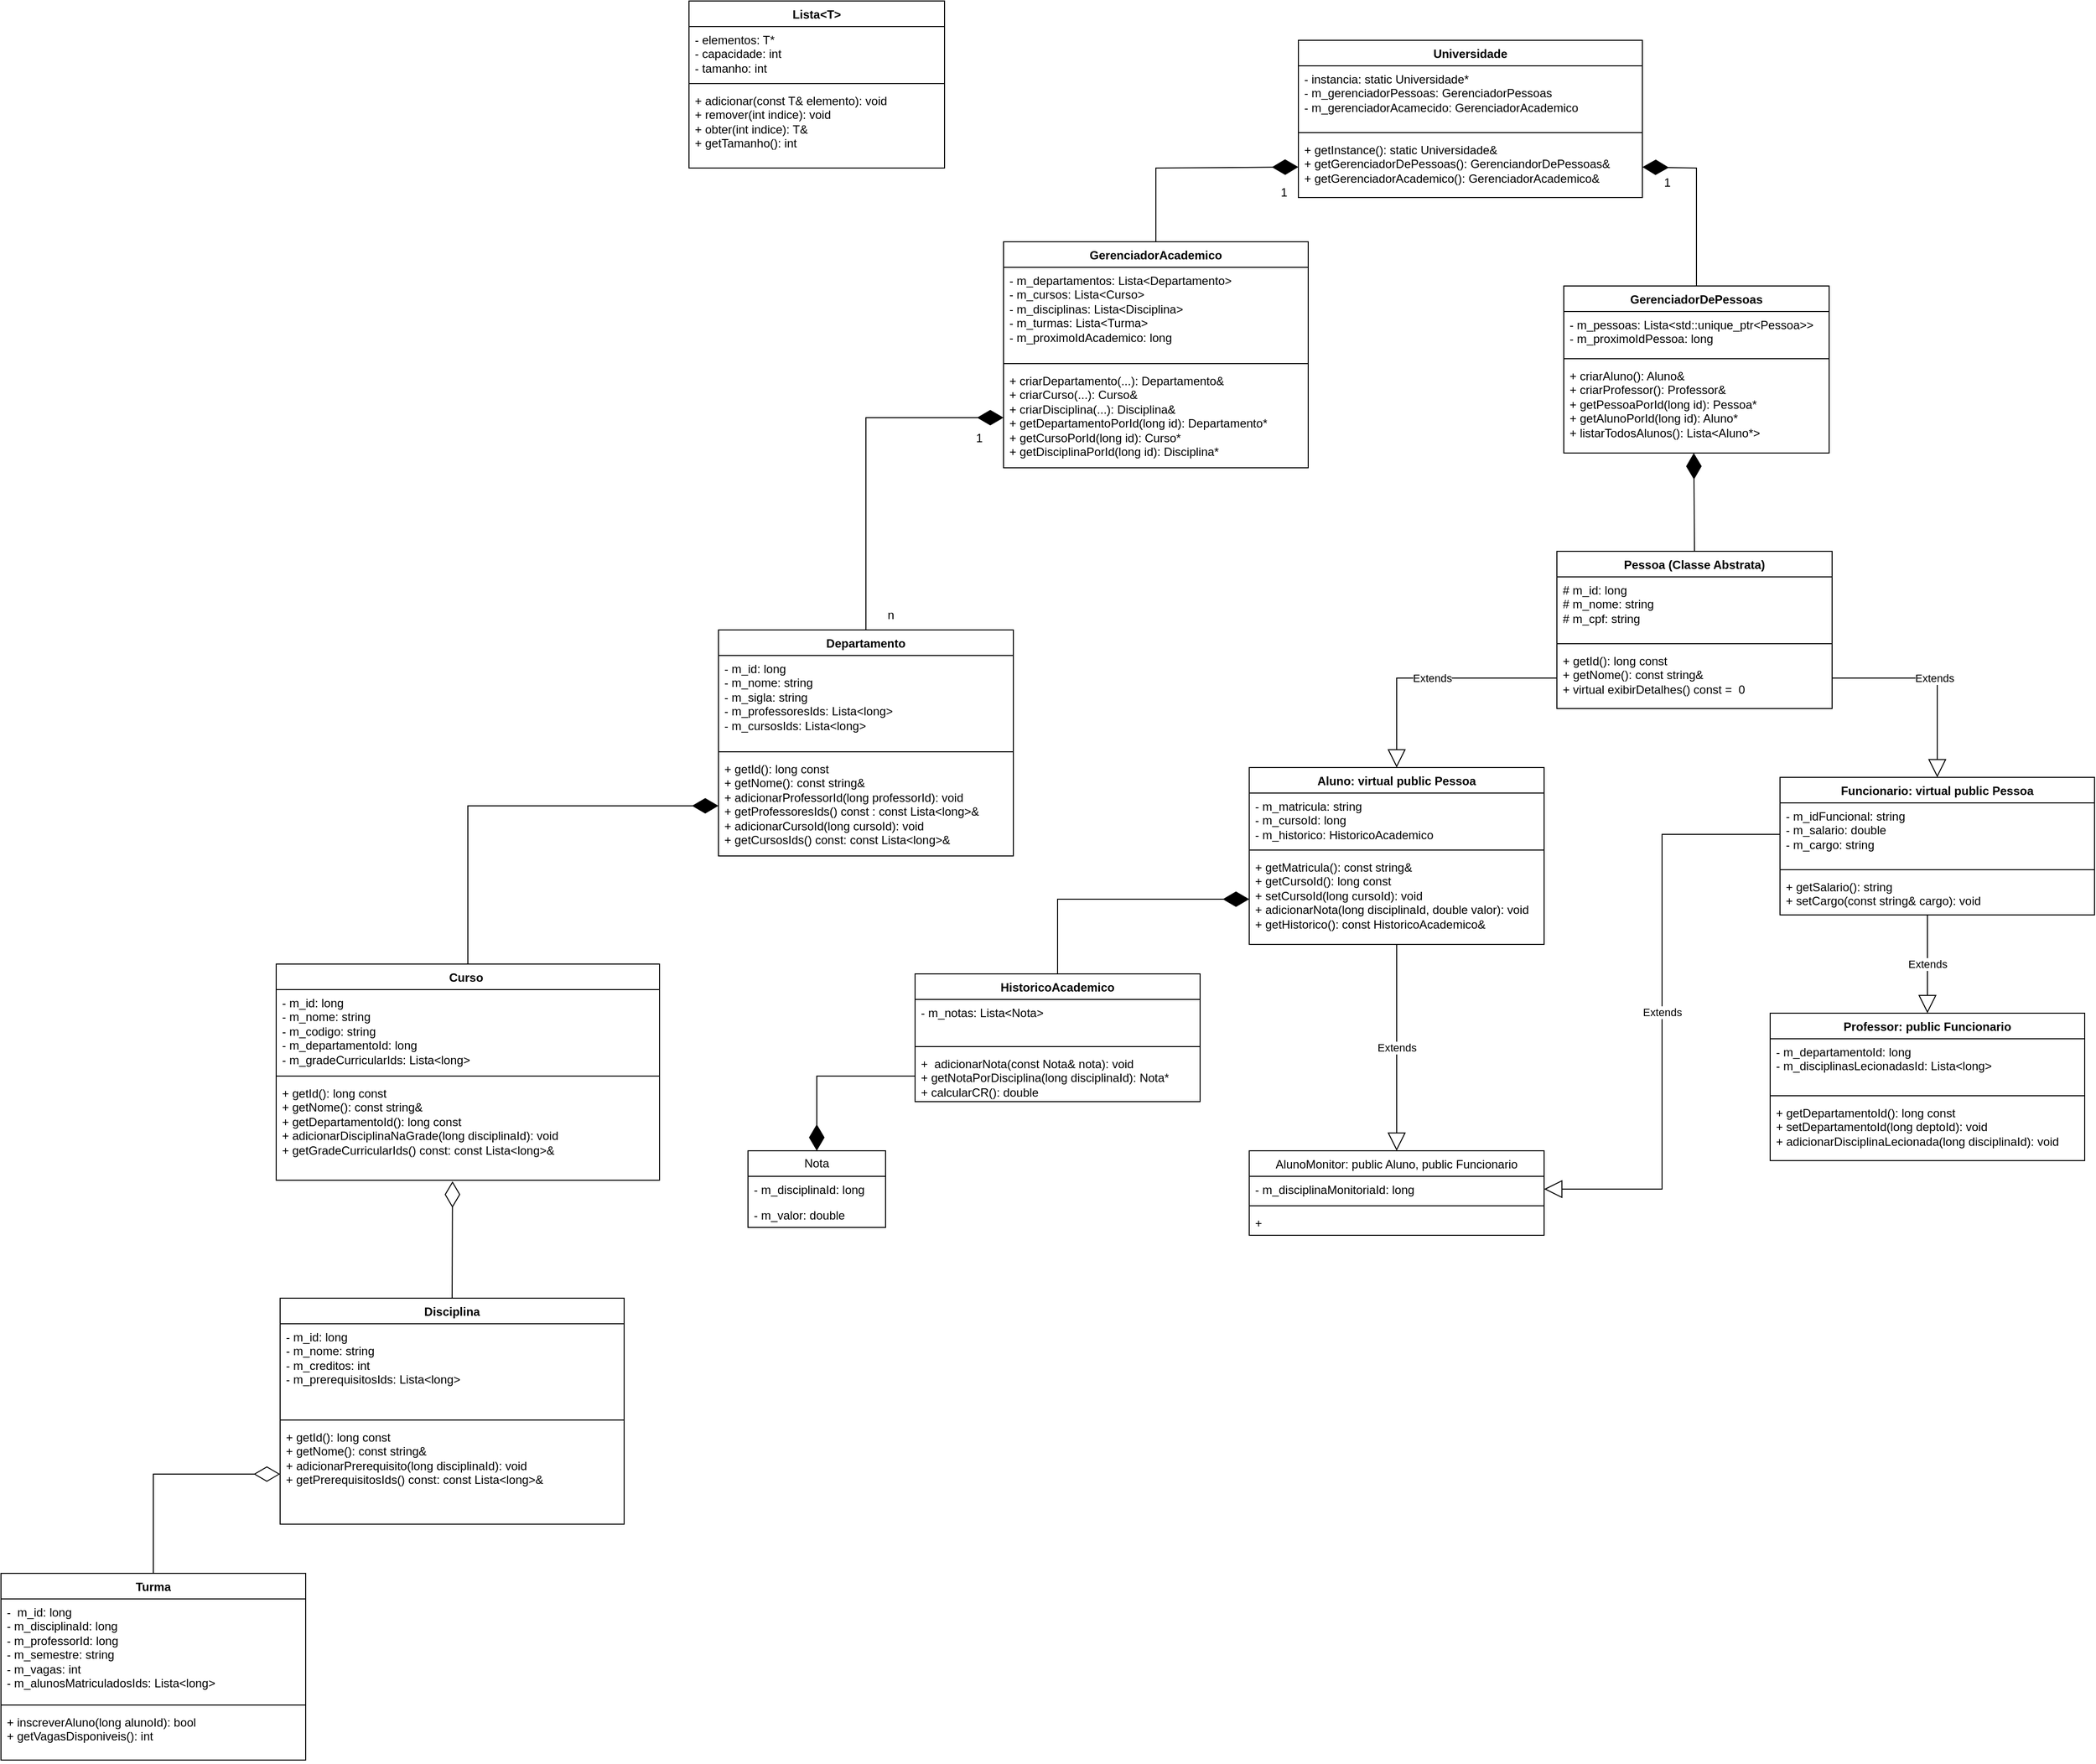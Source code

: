 <mxfile version="26.1.1">
  <diagram id="C5RBs43oDa-KdzZeNtuy" name="Page-1">
    <mxGraphModel dx="2419" dy="463" grid="1" gridSize="10" guides="1" tooltips="1" connect="1" arrows="1" fold="1" page="1" pageScale="1" pageWidth="827" pageHeight="1169" math="0" shadow="0">
      <root>
        <mxCell id="WIyWlLk6GJQsqaUBKTNV-0" />
        <mxCell id="WIyWlLk6GJQsqaUBKTNV-1" parent="WIyWlLk6GJQsqaUBKTNV-0" />
        <mxCell id="3RTm3WkitcO1QFS_mcWZ-4" value="Universidade" style="swimlane;fontStyle=1;align=center;verticalAlign=top;childLayout=stackLayout;horizontal=1;startSize=26;horizontalStack=0;resizeParent=1;resizeParentMax=0;resizeLast=0;collapsible=1;marginBottom=0;whiteSpace=wrap;html=1;" parent="WIyWlLk6GJQsqaUBKTNV-1" vertex="1">
          <mxGeometry x="300" y="150" width="350" height="160" as="geometry" />
        </mxCell>
        <mxCell id="3RTm3WkitcO1QFS_mcWZ-5" value="- instancia: static Universidade*&lt;div&gt;- m_gerenciadorPessoas: GerenciadorPessoas&lt;/div&gt;&lt;div&gt;- m_gerenciadorAcamecido: GerenciadorAcademico&lt;/div&gt;" style="text;strokeColor=none;fillColor=none;align=left;verticalAlign=top;spacingLeft=4;spacingRight=4;overflow=hidden;rotatable=0;points=[[0,0.5],[1,0.5]];portConstraint=eastwest;whiteSpace=wrap;html=1;" parent="3RTm3WkitcO1QFS_mcWZ-4" vertex="1">
          <mxGeometry y="26" width="350" height="64" as="geometry" />
        </mxCell>
        <mxCell id="3RTm3WkitcO1QFS_mcWZ-6" value="" style="line;strokeWidth=1;fillColor=none;align=left;verticalAlign=middle;spacingTop=-1;spacingLeft=3;spacingRight=3;rotatable=0;labelPosition=right;points=[];portConstraint=eastwest;strokeColor=inherit;" parent="3RTm3WkitcO1QFS_mcWZ-4" vertex="1">
          <mxGeometry y="90" width="350" height="8" as="geometry" />
        </mxCell>
        <mxCell id="3RTm3WkitcO1QFS_mcWZ-7" value="+ getInstance(): static Universidade&amp;amp;&lt;div&gt;+ getGerenciadorDePessoas(): GerenciandorDePessoas&amp;amp;&lt;/div&gt;&lt;div&gt;+ getGerenciadorAcademico(): GerenciadorAcademico&amp;amp;&lt;/div&gt;" style="text;strokeColor=none;fillColor=none;align=left;verticalAlign=top;spacingLeft=4;spacingRight=4;overflow=hidden;rotatable=0;points=[[0,0.5,0,0,0],[0.04,1,0,0,0],[0.2,1,0,0,0],[0.37,0.95,0,0,0],[0.53,1,0,0,0],[0.62,0.95,0,0,0],[0.82,1,0,0,0],[1,0.5,0,0,0]];portConstraint=eastwest;whiteSpace=wrap;html=1;" parent="3RTm3WkitcO1QFS_mcWZ-4" vertex="1">
          <mxGeometry y="98" width="350" height="62" as="geometry" />
        </mxCell>
        <mxCell id="3RTm3WkitcO1QFS_mcWZ-16" value="GerenciadorDePessoas" style="swimlane;fontStyle=1;align=center;verticalAlign=top;childLayout=stackLayout;horizontal=1;startSize=26;horizontalStack=0;resizeParent=1;resizeParentMax=0;resizeLast=0;collapsible=1;marginBottom=0;whiteSpace=wrap;html=1;" parent="WIyWlLk6GJQsqaUBKTNV-1" vertex="1">
          <mxGeometry x="570" y="400" width="270" height="170" as="geometry" />
        </mxCell>
        <mxCell id="3RTm3WkitcO1QFS_mcWZ-17" value="- m_pessoas: Lista&amp;lt;std::unique_ptr&amp;lt;Pessoa&amp;gt;&amp;gt;&lt;div&gt;- m_proximoIdPessoa: long&lt;/div&gt;" style="text;strokeColor=none;fillColor=none;align=left;verticalAlign=top;spacingLeft=4;spacingRight=4;overflow=hidden;rotatable=0;points=[[0,0.5],[1,0.5]];portConstraint=eastwest;whiteSpace=wrap;html=1;" parent="3RTm3WkitcO1QFS_mcWZ-16" vertex="1">
          <mxGeometry y="26" width="270" height="44" as="geometry" />
        </mxCell>
        <mxCell id="3RTm3WkitcO1QFS_mcWZ-18" value="" style="line;strokeWidth=1;fillColor=none;align=left;verticalAlign=middle;spacingTop=-1;spacingLeft=3;spacingRight=3;rotatable=0;labelPosition=right;points=[];portConstraint=eastwest;strokeColor=inherit;" parent="3RTm3WkitcO1QFS_mcWZ-16" vertex="1">
          <mxGeometry y="70" width="270" height="8" as="geometry" />
        </mxCell>
        <mxCell id="3RTm3WkitcO1QFS_mcWZ-19" value="+ criarAluno(): Aluno&amp;amp;&lt;div&gt;+ criarProfessor(): Professor&amp;amp;&lt;/div&gt;&lt;div&gt;+ getPessoaPorId(long id): Pessoa*&lt;/div&gt;&lt;div&gt;+ getAlunoPorId(long id): Aluno*&lt;/div&gt;&lt;div&gt;+ listarTodosAlunos(): Lista&amp;lt;Aluno*&amp;gt;&lt;/div&gt;" style="text;strokeColor=none;fillColor=none;align=left;verticalAlign=top;spacingLeft=4;spacingRight=4;overflow=hidden;rotatable=0;points=[[0,0.5,0,0,0],[0.49,1,0,0,0],[1,0.5,0,0,0]];portConstraint=eastwest;whiteSpace=wrap;html=1;" parent="3RTm3WkitcO1QFS_mcWZ-16" vertex="1">
          <mxGeometry y="78" width="270" height="92" as="geometry" />
        </mxCell>
        <mxCell id="3RTm3WkitcO1QFS_mcWZ-21" value="GerenciadorAcademico" style="swimlane;fontStyle=1;align=center;verticalAlign=top;childLayout=stackLayout;horizontal=1;startSize=26;horizontalStack=0;resizeParent=1;resizeParentMax=0;resizeLast=0;collapsible=1;marginBottom=0;whiteSpace=wrap;html=1;" parent="WIyWlLk6GJQsqaUBKTNV-1" vertex="1">
          <mxGeometry y="355" width="310" height="230" as="geometry" />
        </mxCell>
        <mxCell id="3RTm3WkitcO1QFS_mcWZ-22" value="- m_departamentos: Lista&amp;lt;Departamento&amp;gt;&lt;div&gt;- m_cursos: Lista&amp;lt;Curso&amp;gt;&lt;/div&gt;&lt;div&gt;- m_disciplinas: Lista&amp;lt;Disciplina&amp;gt;&lt;/div&gt;&lt;div&gt;- m_turmas: Lista&amp;lt;Turma&amp;gt;&lt;/div&gt;&lt;div&gt;- m_proximoIdAcademico: long&lt;/div&gt;" style="text;strokeColor=none;fillColor=none;align=left;verticalAlign=top;spacingLeft=4;spacingRight=4;overflow=hidden;rotatable=0;points=[[0,0.5],[1,0.5]];portConstraint=eastwest;whiteSpace=wrap;html=1;" parent="3RTm3WkitcO1QFS_mcWZ-21" vertex="1">
          <mxGeometry y="26" width="310" height="94" as="geometry" />
        </mxCell>
        <mxCell id="3RTm3WkitcO1QFS_mcWZ-23" value="" style="line;strokeWidth=1;fillColor=none;align=left;verticalAlign=middle;spacingTop=-1;spacingLeft=3;spacingRight=3;rotatable=0;labelPosition=right;points=[];portConstraint=eastwest;strokeColor=inherit;" parent="3RTm3WkitcO1QFS_mcWZ-21" vertex="1">
          <mxGeometry y="120" width="310" height="8" as="geometry" />
        </mxCell>
        <mxCell id="3RTm3WkitcO1QFS_mcWZ-24" value="+ criarDepartamento(...): Departamento&amp;amp;&lt;div&gt;+ criarCurso(...): Curso&amp;amp;&lt;/div&gt;&lt;div&gt;+ criarDisciplina(...): Disciplina&amp;amp;&lt;/div&gt;&lt;div&gt;+ getDepartamentoPorId(long id): Departamento*&lt;/div&gt;&lt;div&gt;+ getCursoPorId(long id): Curso*&lt;/div&gt;&lt;div&gt;+ getDisciplinaPorId(long id): Disciplina*&lt;/div&gt;" style="text;strokeColor=none;fillColor=none;align=left;verticalAlign=top;spacingLeft=4;spacingRight=4;overflow=hidden;rotatable=0;points=[[0,0.5],[1,0.5]];portConstraint=eastwest;whiteSpace=wrap;html=1;" parent="3RTm3WkitcO1QFS_mcWZ-21" vertex="1">
          <mxGeometry y="128" width="310" height="102" as="geometry" />
        </mxCell>
        <mxCell id="3RTm3WkitcO1QFS_mcWZ-28" value="Pessoa (Classe Abstrata)" style="swimlane;fontStyle=1;align=center;verticalAlign=top;childLayout=stackLayout;horizontal=1;startSize=26;horizontalStack=0;resizeParent=1;resizeParentMax=0;resizeLast=0;collapsible=1;marginBottom=0;whiteSpace=wrap;html=1;" parent="WIyWlLk6GJQsqaUBKTNV-1" vertex="1">
          <mxGeometry x="563" y="670" width="280" height="160" as="geometry" />
        </mxCell>
        <mxCell id="3RTm3WkitcO1QFS_mcWZ-29" value="# m_id: long&lt;div&gt;# m_nome: string&lt;/div&gt;&lt;div&gt;# m_cpf: string&lt;/div&gt;" style="text;strokeColor=none;fillColor=none;align=left;verticalAlign=top;spacingLeft=4;spacingRight=4;overflow=hidden;rotatable=0;points=[[0,0.5],[1,0.5]];portConstraint=eastwest;whiteSpace=wrap;html=1;" parent="3RTm3WkitcO1QFS_mcWZ-28" vertex="1">
          <mxGeometry y="26" width="280" height="64" as="geometry" />
        </mxCell>
        <mxCell id="3RTm3WkitcO1QFS_mcWZ-30" value="" style="line;strokeWidth=1;fillColor=none;align=left;verticalAlign=middle;spacingTop=-1;spacingLeft=3;spacingRight=3;rotatable=0;labelPosition=right;points=[];portConstraint=eastwest;strokeColor=inherit;" parent="3RTm3WkitcO1QFS_mcWZ-28" vertex="1">
          <mxGeometry y="90" width="280" height="8" as="geometry" />
        </mxCell>
        <mxCell id="3RTm3WkitcO1QFS_mcWZ-31" value="+ getId(): long const&amp;nbsp;&lt;div&gt;+ getNome(): const string&amp;amp;&lt;/div&gt;&lt;div&gt;+ virtual exibirDetalhes() const =&amp;nbsp; 0&lt;/div&gt;" style="text;strokeColor=none;fillColor=none;align=left;verticalAlign=top;spacingLeft=4;spacingRight=4;overflow=hidden;rotatable=0;points=[[0,0.5],[1,0.5]];portConstraint=eastwest;whiteSpace=wrap;html=1;" parent="3RTm3WkitcO1QFS_mcWZ-28" vertex="1">
          <mxGeometry y="98" width="280" height="62" as="geometry" />
        </mxCell>
        <mxCell id="3RTm3WkitcO1QFS_mcWZ-32" value="Aluno: virtual public Pessoa" style="swimlane;fontStyle=1;align=center;verticalAlign=top;childLayout=stackLayout;horizontal=1;startSize=26;horizontalStack=0;resizeParent=1;resizeParentMax=0;resizeLast=0;collapsible=1;marginBottom=0;whiteSpace=wrap;html=1;" parent="WIyWlLk6GJQsqaUBKTNV-1" vertex="1">
          <mxGeometry x="250" y="890" width="300" height="180" as="geometry" />
        </mxCell>
        <mxCell id="3RTm3WkitcO1QFS_mcWZ-33" value="- m_matricula: string&lt;div&gt;- m_cursoId: long&lt;/div&gt;&lt;div&gt;- m_historico: HistoricoAcademico&lt;/div&gt;" style="text;strokeColor=none;fillColor=none;align=left;verticalAlign=top;spacingLeft=4;spacingRight=4;overflow=hidden;rotatable=0;points=[[0,0.5],[1,0.5]];portConstraint=eastwest;whiteSpace=wrap;html=1;" parent="3RTm3WkitcO1QFS_mcWZ-32" vertex="1">
          <mxGeometry y="26" width="300" height="54" as="geometry" />
        </mxCell>
        <mxCell id="3RTm3WkitcO1QFS_mcWZ-34" value="" style="line;strokeWidth=1;fillColor=none;align=left;verticalAlign=middle;spacingTop=-1;spacingLeft=3;spacingRight=3;rotatable=0;labelPosition=right;points=[];portConstraint=eastwest;strokeColor=inherit;" parent="3RTm3WkitcO1QFS_mcWZ-32" vertex="1">
          <mxGeometry y="80" width="300" height="8" as="geometry" />
        </mxCell>
        <mxCell id="3RTm3WkitcO1QFS_mcWZ-35" value="+ getMatricula(): const string&amp;amp;&lt;div&gt;+ getCursoId(): long const&lt;/div&gt;&lt;div&gt;+ setCursoId(long cursoId): void&lt;/div&gt;&lt;div&gt;+ adicionarNota(long disciplinaId, double valor): void&lt;/div&gt;&lt;div&gt;+ getHistorico(): const HistoricoAcademico&amp;amp;&lt;/div&gt;" style="text;strokeColor=none;fillColor=none;align=left;verticalAlign=top;spacingLeft=4;spacingRight=4;overflow=hidden;rotatable=0;points=[[0,0.5,0,0,0],[0.5,0.97,0,0,0],[1,0.5,0,0,0]];portConstraint=eastwest;whiteSpace=wrap;html=1;" parent="3RTm3WkitcO1QFS_mcWZ-32" vertex="1">
          <mxGeometry y="88" width="300" height="92" as="geometry" />
        </mxCell>
        <mxCell id="3RTm3WkitcO1QFS_mcWZ-37" value="" style="endArrow=diamondThin;endFill=1;endSize=24;html=1;rounded=0;exitX=0.5;exitY=0;exitDx=0;exitDy=0;entryX=0;entryY=0.5;entryDx=0;entryDy=0;entryPerimeter=0;" parent="WIyWlLk6GJQsqaUBKTNV-1" source="3RTm3WkitcO1QFS_mcWZ-21" target="3RTm3WkitcO1QFS_mcWZ-7" edge="1">
          <mxGeometry width="160" relative="1" as="geometry">
            <mxPoint x="400" y="400" as="sourcePoint" />
            <mxPoint x="560" y="400" as="targetPoint" />
            <Array as="points">
              <mxPoint x="155" y="280" />
            </Array>
          </mxGeometry>
        </mxCell>
        <mxCell id="3RTm3WkitcO1QFS_mcWZ-38" value="" style="endArrow=diamondThin;endFill=1;endSize=24;html=1;rounded=0;entryX=1;entryY=0.5;entryDx=0;entryDy=0;entryPerimeter=0;exitX=0.5;exitY=0;exitDx=0;exitDy=0;" parent="WIyWlLk6GJQsqaUBKTNV-1" source="3RTm3WkitcO1QFS_mcWZ-16" target="3RTm3WkitcO1QFS_mcWZ-7" edge="1">
          <mxGeometry width="160" relative="1" as="geometry">
            <mxPoint x="400" y="400" as="sourcePoint" />
            <mxPoint x="560" y="400" as="targetPoint" />
            <Array as="points">
              <mxPoint x="705" y="280" />
            </Array>
          </mxGeometry>
        </mxCell>
        <mxCell id="3RTm3WkitcO1QFS_mcWZ-39" value="1" style="text;html=1;align=center;verticalAlign=middle;resizable=0;points=[];autosize=1;strokeColor=none;fillColor=none;" parent="WIyWlLk6GJQsqaUBKTNV-1" vertex="1">
          <mxGeometry x="270" y="290" width="30" height="30" as="geometry" />
        </mxCell>
        <mxCell id="3RTm3WkitcO1QFS_mcWZ-40" value="1" style="text;html=1;align=center;verticalAlign=middle;resizable=0;points=[];autosize=1;strokeColor=none;fillColor=none;" parent="WIyWlLk6GJQsqaUBKTNV-1" vertex="1">
          <mxGeometry x="660" y="280" width="30" height="30" as="geometry" />
        </mxCell>
        <mxCell id="3RTm3WkitcO1QFS_mcWZ-42" value="" style="endArrow=diamondThin;endFill=1;endSize=24;html=1;rounded=0;entryX=0.49;entryY=1;entryDx=0;entryDy=0;entryPerimeter=0;exitX=0.5;exitY=0;exitDx=0;exitDy=0;" parent="WIyWlLk6GJQsqaUBKTNV-1" source="3RTm3WkitcO1QFS_mcWZ-28" target="3RTm3WkitcO1QFS_mcWZ-19" edge="1">
          <mxGeometry width="160" relative="1" as="geometry">
            <mxPoint x="400" y="680" as="sourcePoint" />
            <mxPoint x="680" y="590" as="targetPoint" />
          </mxGeometry>
        </mxCell>
        <mxCell id="3RTm3WkitcO1QFS_mcWZ-45" value="Extends" style="endArrow=block;endSize=16;endFill=0;html=1;rounded=0;entryX=0.5;entryY=0;entryDx=0;entryDy=0;edgeStyle=orthogonalEdgeStyle;exitX=0;exitY=0.5;exitDx=0;exitDy=0;" parent="WIyWlLk6GJQsqaUBKTNV-1" source="3RTm3WkitcO1QFS_mcWZ-31" target="3RTm3WkitcO1QFS_mcWZ-32" edge="1">
          <mxGeometry width="160" relative="1" as="geometry">
            <mxPoint x="510" y="760" as="sourcePoint" />
            <mxPoint x="530" y="780" as="targetPoint" />
          </mxGeometry>
        </mxCell>
        <mxCell id="3RTm3WkitcO1QFS_mcWZ-47" value="Funcionario: virtual public Pessoa" style="swimlane;fontStyle=1;align=center;verticalAlign=top;childLayout=stackLayout;horizontal=1;startSize=26;horizontalStack=0;resizeParent=1;resizeParentMax=0;resizeLast=0;collapsible=1;marginBottom=0;whiteSpace=wrap;html=1;" parent="WIyWlLk6GJQsqaUBKTNV-1" vertex="1">
          <mxGeometry x="790" y="900" width="320" height="140" as="geometry" />
        </mxCell>
        <mxCell id="3RTm3WkitcO1QFS_mcWZ-48" value="- m_idFuncional: string&lt;div&gt;- m_salario: double&lt;/div&gt;&lt;div&gt;- m_cargo: string&lt;/div&gt;" style="text;strokeColor=none;fillColor=none;align=left;verticalAlign=top;spacingLeft=4;spacingRight=4;overflow=hidden;rotatable=0;points=[[0,0.5],[1,0.5]];portConstraint=eastwest;whiteSpace=wrap;html=1;" parent="3RTm3WkitcO1QFS_mcWZ-47" vertex="1">
          <mxGeometry y="26" width="320" height="64" as="geometry" />
        </mxCell>
        <mxCell id="3RTm3WkitcO1QFS_mcWZ-49" value="" style="line;strokeWidth=1;fillColor=none;align=left;verticalAlign=middle;spacingTop=-1;spacingLeft=3;spacingRight=3;rotatable=0;labelPosition=right;points=[];portConstraint=eastwest;strokeColor=inherit;" parent="3RTm3WkitcO1QFS_mcWZ-47" vertex="1">
          <mxGeometry y="90" width="320" height="8" as="geometry" />
        </mxCell>
        <mxCell id="3RTm3WkitcO1QFS_mcWZ-50" value="+ getSalario(): string&lt;div&gt;+ setCargo(const string&amp;amp; cargo): void&lt;/div&gt;" style="text;strokeColor=none;fillColor=none;align=left;verticalAlign=top;spacingLeft=4;spacingRight=4;overflow=hidden;rotatable=0;points=[[0,0.5,0,0,0],[0.47,0.93,0,0,0],[1,0.5,0,0,0]];portConstraint=eastwest;whiteSpace=wrap;html=1;" parent="3RTm3WkitcO1QFS_mcWZ-47" vertex="1">
          <mxGeometry y="98" width="320" height="42" as="geometry" />
        </mxCell>
        <mxCell id="3RTm3WkitcO1QFS_mcWZ-51" value="Extends" style="endArrow=block;endSize=16;endFill=0;html=1;rounded=0;exitX=1;exitY=0.5;exitDx=0;exitDy=0;entryX=0.5;entryY=0;entryDx=0;entryDy=0;edgeStyle=orthogonalEdgeStyle;" parent="WIyWlLk6GJQsqaUBKTNV-1" source="3RTm3WkitcO1QFS_mcWZ-31" target="3RTm3WkitcO1QFS_mcWZ-47" edge="1">
          <mxGeometry width="160" relative="1" as="geometry">
            <mxPoint x="660" y="910" as="sourcePoint" />
            <mxPoint x="820" y="910" as="targetPoint" />
          </mxGeometry>
        </mxCell>
        <mxCell id="3RTm3WkitcO1QFS_mcWZ-52" value="Professor: public Funcionario" style="swimlane;fontStyle=1;align=center;verticalAlign=top;childLayout=stackLayout;horizontal=1;startSize=26;horizontalStack=0;resizeParent=1;resizeParentMax=0;resizeLast=0;collapsible=1;marginBottom=0;whiteSpace=wrap;html=1;" parent="WIyWlLk6GJQsqaUBKTNV-1" vertex="1">
          <mxGeometry x="780" y="1140" width="320" height="150" as="geometry" />
        </mxCell>
        <mxCell id="3RTm3WkitcO1QFS_mcWZ-53" value="- m_departamentoId: long&lt;div&gt;- m_disciplinasLecionadasId: Lista&amp;lt;long&amp;gt;&lt;/div&gt;" style="text;strokeColor=none;fillColor=none;align=left;verticalAlign=top;spacingLeft=4;spacingRight=4;overflow=hidden;rotatable=0;points=[[0,0.5],[1,0.5]];portConstraint=eastwest;whiteSpace=wrap;html=1;" parent="3RTm3WkitcO1QFS_mcWZ-52" vertex="1">
          <mxGeometry y="26" width="320" height="54" as="geometry" />
        </mxCell>
        <mxCell id="3RTm3WkitcO1QFS_mcWZ-54" value="" style="line;strokeWidth=1;fillColor=none;align=left;verticalAlign=middle;spacingTop=-1;spacingLeft=3;spacingRight=3;rotatable=0;labelPosition=right;points=[];portConstraint=eastwest;strokeColor=inherit;" parent="3RTm3WkitcO1QFS_mcWZ-52" vertex="1">
          <mxGeometry y="80" width="320" height="8" as="geometry" />
        </mxCell>
        <mxCell id="3RTm3WkitcO1QFS_mcWZ-55" value="+ getDepartamentoId(): long const&lt;div&gt;+ setDepartamentoId(long deptoId): void&lt;/div&gt;&lt;div&gt;+ adicionarDisciplinaLecionada(long disciplinaId): void&lt;/div&gt;" style="text;strokeColor=none;fillColor=none;align=left;verticalAlign=top;spacingLeft=4;spacingRight=4;overflow=hidden;rotatable=0;points=[[0,0.5],[1,0.5]];portConstraint=eastwest;whiteSpace=wrap;html=1;" parent="3RTm3WkitcO1QFS_mcWZ-52" vertex="1">
          <mxGeometry y="88" width="320" height="62" as="geometry" />
        </mxCell>
        <mxCell id="3RTm3WkitcO1QFS_mcWZ-56" value="Extends" style="endArrow=block;endSize=16;endFill=0;html=1;rounded=0;entryX=0.5;entryY=0;entryDx=0;entryDy=0;" parent="WIyWlLk6GJQsqaUBKTNV-1" target="3RTm3WkitcO1QFS_mcWZ-52" edge="1">
          <mxGeometry width="160" relative="1" as="geometry">
            <mxPoint x="940" y="1040" as="sourcePoint" />
            <mxPoint x="950" y="1120" as="targetPoint" />
          </mxGeometry>
        </mxCell>
        <mxCell id="3RTm3WkitcO1QFS_mcWZ-61" value="&lt;span style=&quot;font-weight: 400;&quot;&gt;AlunoMonitor: public Aluno, public Funcionario&lt;/span&gt;" style="swimlane;fontStyle=1;align=center;verticalAlign=top;childLayout=stackLayout;horizontal=1;startSize=26;horizontalStack=0;resizeParent=1;resizeParentMax=0;resizeLast=0;collapsible=1;marginBottom=0;whiteSpace=wrap;html=1;" parent="WIyWlLk6GJQsqaUBKTNV-1" vertex="1">
          <mxGeometry x="250" y="1280" width="300" height="86" as="geometry" />
        </mxCell>
        <mxCell id="3RTm3WkitcO1QFS_mcWZ-62" value="- m_disciplinaMonitoriaId: long" style="text;strokeColor=none;fillColor=none;align=left;verticalAlign=top;spacingLeft=4;spacingRight=4;overflow=hidden;rotatable=0;points=[[0,0.5],[1,0.5]];portConstraint=eastwest;whiteSpace=wrap;html=1;" parent="3RTm3WkitcO1QFS_mcWZ-61" vertex="1">
          <mxGeometry y="26" width="300" height="26" as="geometry" />
        </mxCell>
        <mxCell id="3RTm3WkitcO1QFS_mcWZ-63" value="" style="line;strokeWidth=1;fillColor=none;align=left;verticalAlign=middle;spacingTop=-1;spacingLeft=3;spacingRight=3;rotatable=0;labelPosition=right;points=[];portConstraint=eastwest;strokeColor=inherit;" parent="3RTm3WkitcO1QFS_mcWZ-61" vertex="1">
          <mxGeometry y="52" width="300" height="8" as="geometry" />
        </mxCell>
        <mxCell id="3RTm3WkitcO1QFS_mcWZ-64" value="+" style="text;strokeColor=none;fillColor=none;align=left;verticalAlign=top;spacingLeft=4;spacingRight=4;overflow=hidden;rotatable=0;points=[[0,0.5],[1,0.5]];portConstraint=eastwest;whiteSpace=wrap;html=1;" parent="3RTm3WkitcO1QFS_mcWZ-61" vertex="1">
          <mxGeometry y="60" width="300" height="26" as="geometry" />
        </mxCell>
        <mxCell id="3RTm3WkitcO1QFS_mcWZ-65" value="Extends" style="endArrow=block;endSize=16;endFill=0;html=1;rounded=0;exitX=0;exitY=0.5;exitDx=0;exitDy=0;entryX=1;entryY=0.5;entryDx=0;entryDy=0;edgeStyle=orthogonalEdgeStyle;" parent="WIyWlLk6GJQsqaUBKTNV-1" source="3RTm3WkitcO1QFS_mcWZ-48" target="3RTm3WkitcO1QFS_mcWZ-62" edge="1">
          <mxGeometry width="160" relative="1" as="geometry">
            <mxPoint x="560" y="1110" as="sourcePoint" />
            <mxPoint x="720" y="1110" as="targetPoint" />
          </mxGeometry>
        </mxCell>
        <mxCell id="3RTm3WkitcO1QFS_mcWZ-66" value="Extends" style="endArrow=block;endSize=16;endFill=0;html=1;rounded=0;entryX=0.5;entryY=0;entryDx=0;entryDy=0;" parent="WIyWlLk6GJQsqaUBKTNV-1" target="3RTm3WkitcO1QFS_mcWZ-61" edge="1">
          <mxGeometry width="160" relative="1" as="geometry">
            <mxPoint x="400" y="1070" as="sourcePoint" />
            <mxPoint x="720" y="1110" as="targetPoint" />
          </mxGeometry>
        </mxCell>
        <mxCell id="3RTm3WkitcO1QFS_mcWZ-67" value="Departamento" style="swimlane;fontStyle=1;align=center;verticalAlign=top;childLayout=stackLayout;horizontal=1;startSize=26;horizontalStack=0;resizeParent=1;resizeParentMax=0;resizeLast=0;collapsible=1;marginBottom=0;whiteSpace=wrap;html=1;" parent="WIyWlLk6GJQsqaUBKTNV-1" vertex="1">
          <mxGeometry x="-290" y="750" width="300" height="230" as="geometry" />
        </mxCell>
        <mxCell id="3RTm3WkitcO1QFS_mcWZ-68" value="- m_id: long&lt;div&gt;- m_nome: string&lt;/div&gt;&lt;div&gt;- m_sigla: string&lt;/div&gt;&lt;div&gt;- m_professoresIds: Lista&amp;lt;long&amp;gt;&lt;/div&gt;&lt;div&gt;- m_cursosIds: Lista&amp;lt;long&amp;gt;&lt;/div&gt;" style="text;strokeColor=none;fillColor=none;align=left;verticalAlign=top;spacingLeft=4;spacingRight=4;overflow=hidden;rotatable=0;points=[[0,0.5],[1,0.5]];portConstraint=eastwest;whiteSpace=wrap;html=1;" parent="3RTm3WkitcO1QFS_mcWZ-67" vertex="1">
          <mxGeometry y="26" width="300" height="94" as="geometry" />
        </mxCell>
        <mxCell id="3RTm3WkitcO1QFS_mcWZ-69" value="" style="line;strokeWidth=1;fillColor=none;align=left;verticalAlign=middle;spacingTop=-1;spacingLeft=3;spacingRight=3;rotatable=0;labelPosition=right;points=[];portConstraint=eastwest;strokeColor=inherit;" parent="3RTm3WkitcO1QFS_mcWZ-67" vertex="1">
          <mxGeometry y="120" width="300" height="8" as="geometry" />
        </mxCell>
        <mxCell id="3RTm3WkitcO1QFS_mcWZ-70" value="+ getId(): long const&lt;div&gt;+ getNome(): const string&amp;amp;&lt;/div&gt;&lt;div&gt;+ adicionarProfessorId(long professorId): void&lt;/div&gt;&lt;div&gt;+ getProfessoresIds() const : const Lista&amp;lt;long&amp;gt;&amp;amp;&lt;/div&gt;&lt;div&gt;+ adicionarCursoId(long cursoId): void&lt;/div&gt;&lt;div&gt;+ getCursosIds() const: const Lista&amp;lt;long&amp;gt;&amp;amp;&lt;/div&gt;" style="text;strokeColor=none;fillColor=none;align=left;verticalAlign=top;spacingLeft=4;spacingRight=4;overflow=hidden;rotatable=0;points=[[0,0.5],[1,0.5]];portConstraint=eastwest;whiteSpace=wrap;html=1;" parent="3RTm3WkitcO1QFS_mcWZ-67" vertex="1">
          <mxGeometry y="128" width="300" height="102" as="geometry" />
        </mxCell>
        <mxCell id="3RTm3WkitcO1QFS_mcWZ-71" value="" style="endArrow=diamondThin;endFill=1;endSize=24;html=1;rounded=0;entryX=0;entryY=0.5;entryDx=0;entryDy=0;exitX=0.5;exitY=0;exitDx=0;exitDy=0;edgeStyle=orthogonalEdgeStyle;" parent="WIyWlLk6GJQsqaUBKTNV-1" source="3RTm3WkitcO1QFS_mcWZ-67" target="3RTm3WkitcO1QFS_mcWZ-24" edge="1">
          <mxGeometry width="160" relative="1" as="geometry">
            <mxPoint x="-200" y="540" as="sourcePoint" />
            <mxPoint x="-40" y="540" as="targetPoint" />
          </mxGeometry>
        </mxCell>
        <mxCell id="3RTm3WkitcO1QFS_mcWZ-72" value="1" style="text;html=1;align=center;verticalAlign=middle;resizable=0;points=[];autosize=1;strokeColor=none;fillColor=none;" parent="WIyWlLk6GJQsqaUBKTNV-1" vertex="1">
          <mxGeometry x="-40" y="540" width="30" height="30" as="geometry" />
        </mxCell>
        <mxCell id="3RTm3WkitcO1QFS_mcWZ-73" value="n" style="text;html=1;align=center;verticalAlign=middle;resizable=0;points=[];autosize=1;strokeColor=none;fillColor=none;" parent="WIyWlLk6GJQsqaUBKTNV-1" vertex="1">
          <mxGeometry x="-130" y="720" width="30" height="30" as="geometry" />
        </mxCell>
        <mxCell id="3RTm3WkitcO1QFS_mcWZ-76" value="Curso&amp;nbsp;" style="swimlane;fontStyle=1;align=center;verticalAlign=top;childLayout=stackLayout;horizontal=1;startSize=26;horizontalStack=0;resizeParent=1;resizeParentMax=0;resizeLast=0;collapsible=1;marginBottom=0;whiteSpace=wrap;html=1;" parent="WIyWlLk6GJQsqaUBKTNV-1" vertex="1">
          <mxGeometry x="-740" y="1090" width="390" height="220" as="geometry" />
        </mxCell>
        <mxCell id="3RTm3WkitcO1QFS_mcWZ-77" value="- m_id: long&lt;div&gt;- m_nome: string&lt;/div&gt;&lt;div&gt;- m_codigo: string&lt;/div&gt;&lt;div&gt;- m_departamentoId: long&lt;/div&gt;&lt;div&gt;- m_gradeCurricularIds: Lista&amp;lt;long&amp;gt;&lt;/div&gt;" style="text;strokeColor=none;fillColor=none;align=left;verticalAlign=top;spacingLeft=4;spacingRight=4;overflow=hidden;rotatable=0;points=[[0,0.5],[1,0.5]];portConstraint=eastwest;whiteSpace=wrap;html=1;" parent="3RTm3WkitcO1QFS_mcWZ-76" vertex="1">
          <mxGeometry y="26" width="390" height="84" as="geometry" />
        </mxCell>
        <mxCell id="3RTm3WkitcO1QFS_mcWZ-78" value="" style="line;strokeWidth=1;fillColor=none;align=left;verticalAlign=middle;spacingTop=-1;spacingLeft=3;spacingRight=3;rotatable=0;labelPosition=right;points=[];portConstraint=eastwest;strokeColor=inherit;" parent="3RTm3WkitcO1QFS_mcWZ-76" vertex="1">
          <mxGeometry y="110" width="390" height="8" as="geometry" />
        </mxCell>
        <mxCell id="3RTm3WkitcO1QFS_mcWZ-79" value="+ getId(): long const&lt;div&gt;+ getNome(): const string&amp;amp;&lt;/div&gt;&lt;div&gt;+ getDepartamentoId(): long const&amp;nbsp;&lt;/div&gt;&lt;div&gt;+ adicionarDisciplinaNaGrade(long disciplinaId): void&lt;/div&gt;&lt;div&gt;+ getGradeCurricularIds() const: const Lista&amp;lt;long&amp;gt;&amp;amp;&lt;/div&gt;" style="text;strokeColor=none;fillColor=none;align=left;verticalAlign=top;spacingLeft=4;spacingRight=4;overflow=hidden;rotatable=0;points=[[0,0.5,0,0,0],[0.46,1,0,0,1],[1,0.5,0,0,0]];portConstraint=eastwest;whiteSpace=wrap;html=1;" parent="3RTm3WkitcO1QFS_mcWZ-76" vertex="1">
          <mxGeometry y="118" width="390" height="102" as="geometry" />
        </mxCell>
        <mxCell id="3RTm3WkitcO1QFS_mcWZ-82" value="" style="endArrow=diamondThin;endFill=1;endSize=24;html=1;rounded=0;entryX=0;entryY=0.5;entryDx=0;entryDy=0;exitX=0.5;exitY=0;exitDx=0;exitDy=0;edgeStyle=orthogonalEdgeStyle;" parent="WIyWlLk6GJQsqaUBKTNV-1" source="3RTm3WkitcO1QFS_mcWZ-76" target="3RTm3WkitcO1QFS_mcWZ-70" edge="1">
          <mxGeometry width="160" relative="1" as="geometry">
            <mxPoint x="-430" y="1180" as="sourcePoint" />
            <mxPoint x="-160" y="990" as="targetPoint" />
          </mxGeometry>
        </mxCell>
        <mxCell id="3RTm3WkitcO1QFS_mcWZ-83" value="Disciplina" style="swimlane;fontStyle=1;align=center;verticalAlign=top;childLayout=stackLayout;horizontal=1;startSize=26;horizontalStack=0;resizeParent=1;resizeParentMax=0;resizeLast=0;collapsible=1;marginBottom=0;whiteSpace=wrap;html=1;" parent="WIyWlLk6GJQsqaUBKTNV-1" vertex="1">
          <mxGeometry x="-736" y="1430" width="350" height="230" as="geometry" />
        </mxCell>
        <mxCell id="3RTm3WkitcO1QFS_mcWZ-84" value="- m_id: long&lt;div&gt;- m_nome: string&lt;/div&gt;&lt;div&gt;- m_creditos: int&lt;/div&gt;&lt;div&gt;- m_prerequisitosIds: Lista&amp;lt;long&amp;gt;&lt;/div&gt;" style="text;strokeColor=none;fillColor=none;align=left;verticalAlign=top;spacingLeft=4;spacingRight=4;overflow=hidden;rotatable=0;points=[[0,0.5],[1,0.5]];portConstraint=eastwest;whiteSpace=wrap;html=1;" parent="3RTm3WkitcO1QFS_mcWZ-83" vertex="1">
          <mxGeometry y="26" width="350" height="94" as="geometry" />
        </mxCell>
        <mxCell id="3RTm3WkitcO1QFS_mcWZ-85" value="" style="line;strokeWidth=1;fillColor=none;align=left;verticalAlign=middle;spacingTop=-1;spacingLeft=3;spacingRight=3;rotatable=0;labelPosition=right;points=[];portConstraint=eastwest;strokeColor=inherit;" parent="3RTm3WkitcO1QFS_mcWZ-83" vertex="1">
          <mxGeometry y="120" width="350" height="8" as="geometry" />
        </mxCell>
        <mxCell id="3RTm3WkitcO1QFS_mcWZ-86" value="+ getId(): long const&lt;div&gt;+ getNome(): const string&amp;amp;&lt;/div&gt;&lt;div&gt;+ adicionarPrerequisito(long disciplinaId): void&lt;/div&gt;&lt;div&gt;+ getPrerequisitosIds() const: const Lista&amp;lt;long&amp;gt;&amp;amp;&lt;/div&gt;" style="text;strokeColor=none;fillColor=none;align=left;verticalAlign=top;spacingLeft=4;spacingRight=4;overflow=hidden;rotatable=0;points=[[0,0.5],[1,0.5]];portConstraint=eastwest;whiteSpace=wrap;html=1;" parent="3RTm3WkitcO1QFS_mcWZ-83" vertex="1">
          <mxGeometry y="128" width="350" height="102" as="geometry" />
        </mxCell>
        <mxCell id="3RTm3WkitcO1QFS_mcWZ-87" value="" style="endArrow=diamondThin;endFill=0;endSize=24;html=1;rounded=0;entryX=0.46;entryY=1;entryDx=0;entryDy=1;entryPerimeter=0;exitX=0.5;exitY=0;exitDx=0;exitDy=0;" parent="WIyWlLk6GJQsqaUBKTNV-1" source="3RTm3WkitcO1QFS_mcWZ-83" target="3RTm3WkitcO1QFS_mcWZ-79" edge="1">
          <mxGeometry width="160" relative="1" as="geometry">
            <mxPoint x="-510" y="1550" as="sourcePoint" />
            <mxPoint x="-510" y="1340" as="targetPoint" />
          </mxGeometry>
        </mxCell>
        <mxCell id="3RTm3WkitcO1QFS_mcWZ-96" value="HistoricoAcademico" style="swimlane;fontStyle=1;align=center;verticalAlign=top;childLayout=stackLayout;horizontal=1;startSize=26;horizontalStack=0;resizeParent=1;resizeParentMax=0;resizeLast=0;collapsible=1;marginBottom=0;whiteSpace=wrap;html=1;" parent="WIyWlLk6GJQsqaUBKTNV-1" vertex="1">
          <mxGeometry x="-90" y="1100" width="290" height="130" as="geometry" />
        </mxCell>
        <mxCell id="3RTm3WkitcO1QFS_mcWZ-97" value="- m_notas: Lista&amp;lt;Nota&amp;gt;" style="text;strokeColor=none;fillColor=none;align=left;verticalAlign=top;spacingLeft=4;spacingRight=4;overflow=hidden;rotatable=0;points=[[0,0.5],[1,0.5]];portConstraint=eastwest;whiteSpace=wrap;html=1;" parent="3RTm3WkitcO1QFS_mcWZ-96" vertex="1">
          <mxGeometry y="26" width="290" height="44" as="geometry" />
        </mxCell>
        <mxCell id="3RTm3WkitcO1QFS_mcWZ-98" value="" style="line;strokeWidth=1;fillColor=none;align=left;verticalAlign=middle;spacingTop=-1;spacingLeft=3;spacingRight=3;rotatable=0;labelPosition=right;points=[];portConstraint=eastwest;strokeColor=inherit;" parent="3RTm3WkitcO1QFS_mcWZ-96" vertex="1">
          <mxGeometry y="70" width="290" height="8" as="geometry" />
        </mxCell>
        <mxCell id="3RTm3WkitcO1QFS_mcWZ-99" value="+&amp;nbsp; adicionarNota(const Nota&amp;amp; nota): void&lt;div&gt;+ getNotaPorDisciplina(long disciplinaId): Nota*&lt;/div&gt;&lt;div&gt;+ calcularCR(): double&lt;/div&gt;" style="text;strokeColor=none;fillColor=none;align=left;verticalAlign=top;spacingLeft=4;spacingRight=4;overflow=hidden;rotatable=0;points=[[0,0.5],[1,0.5]];portConstraint=eastwest;whiteSpace=wrap;html=1;" parent="3RTm3WkitcO1QFS_mcWZ-96" vertex="1">
          <mxGeometry y="78" width="290" height="52" as="geometry" />
        </mxCell>
        <mxCell id="3RTm3WkitcO1QFS_mcWZ-104" value="Turma" style="swimlane;fontStyle=1;align=center;verticalAlign=top;childLayout=stackLayout;horizontal=1;startSize=26;horizontalStack=0;resizeParent=1;resizeParentMax=0;resizeLast=0;collapsible=1;marginBottom=0;whiteSpace=wrap;html=1;" parent="WIyWlLk6GJQsqaUBKTNV-1" vertex="1">
          <mxGeometry x="-1020" y="1710" width="310" height="190" as="geometry" />
        </mxCell>
        <mxCell id="3RTm3WkitcO1QFS_mcWZ-105" value="-&amp;nbsp; m_id: long&lt;div&gt;- m_disciplinaId: long&lt;/div&gt;&lt;div&gt;- m_professorId: long&lt;/div&gt;&lt;div&gt;- m_semestre: string&lt;/div&gt;&lt;div&gt;- m_vagas: int&lt;/div&gt;&lt;div&gt;- m_alunosMatriculadosIds: Lista&amp;lt;long&amp;gt;&lt;/div&gt;" style="text;strokeColor=none;fillColor=none;align=left;verticalAlign=top;spacingLeft=4;spacingRight=4;overflow=hidden;rotatable=0;points=[[0,0.5],[1,0.5]];portConstraint=eastwest;whiteSpace=wrap;html=1;" parent="3RTm3WkitcO1QFS_mcWZ-104" vertex="1">
          <mxGeometry y="26" width="310" height="104" as="geometry" />
        </mxCell>
        <mxCell id="3RTm3WkitcO1QFS_mcWZ-106" value="" style="line;strokeWidth=1;fillColor=none;align=left;verticalAlign=middle;spacingTop=-1;spacingLeft=3;spacingRight=3;rotatable=0;labelPosition=right;points=[];portConstraint=eastwest;strokeColor=inherit;" parent="3RTm3WkitcO1QFS_mcWZ-104" vertex="1">
          <mxGeometry y="130" width="310" height="8" as="geometry" />
        </mxCell>
        <mxCell id="3RTm3WkitcO1QFS_mcWZ-107" value="+ inscreverAluno(long alunoId): bool&lt;div&gt;+ getVagasDisponiveis(): int&lt;/div&gt;" style="text;strokeColor=none;fillColor=none;align=left;verticalAlign=top;spacingLeft=4;spacingRight=4;overflow=hidden;rotatable=0;points=[[0,0.5],[1,0.5]];portConstraint=eastwest;whiteSpace=wrap;html=1;" parent="3RTm3WkitcO1QFS_mcWZ-104" vertex="1">
          <mxGeometry y="138" width="310" height="52" as="geometry" />
        </mxCell>
        <mxCell id="3RTm3WkitcO1QFS_mcWZ-108" value="Lista&amp;lt;T&amp;gt;" style="swimlane;fontStyle=1;align=center;verticalAlign=top;childLayout=stackLayout;horizontal=1;startSize=26;horizontalStack=0;resizeParent=1;resizeParentMax=0;resizeLast=0;collapsible=1;marginBottom=0;whiteSpace=wrap;html=1;" parent="WIyWlLk6GJQsqaUBKTNV-1" vertex="1">
          <mxGeometry x="-320" y="110" width="260" height="170" as="geometry" />
        </mxCell>
        <mxCell id="3RTm3WkitcO1QFS_mcWZ-109" value="- elementos: T*&lt;div&gt;- capacidade: int&lt;/div&gt;&lt;div&gt;- tamanho: int&lt;/div&gt;" style="text;strokeColor=none;fillColor=none;align=left;verticalAlign=top;spacingLeft=4;spacingRight=4;overflow=hidden;rotatable=0;points=[[0,0.5],[1,0.5]];portConstraint=eastwest;whiteSpace=wrap;html=1;" parent="3RTm3WkitcO1QFS_mcWZ-108" vertex="1">
          <mxGeometry y="26" width="260" height="54" as="geometry" />
        </mxCell>
        <mxCell id="3RTm3WkitcO1QFS_mcWZ-110" value="" style="line;strokeWidth=1;fillColor=none;align=left;verticalAlign=middle;spacingTop=-1;spacingLeft=3;spacingRight=3;rotatable=0;labelPosition=right;points=[];portConstraint=eastwest;strokeColor=inherit;" parent="3RTm3WkitcO1QFS_mcWZ-108" vertex="1">
          <mxGeometry y="80" width="260" height="8" as="geometry" />
        </mxCell>
        <mxCell id="3RTm3WkitcO1QFS_mcWZ-111" value="+ adicionar(const T&amp;amp; elemento): void&lt;div&gt;+ remover(int indice): void&lt;/div&gt;&lt;div&gt;+ obter(int indice): T&amp;amp;&lt;/div&gt;&lt;div&gt;+ getTamanho(): int&lt;/div&gt;" style="text;strokeColor=none;fillColor=none;align=left;verticalAlign=top;spacingLeft=4;spacingRight=4;overflow=hidden;rotatable=0;points=[[0,0.5],[1,0.5]];portConstraint=eastwest;whiteSpace=wrap;html=1;" parent="3RTm3WkitcO1QFS_mcWZ-108" vertex="1">
          <mxGeometry y="88" width="260" height="82" as="geometry" />
        </mxCell>
        <mxCell id="3RTm3WkitcO1QFS_mcWZ-112" value="Nota" style="swimlane;fontStyle=0;childLayout=stackLayout;horizontal=1;startSize=26;fillColor=none;horizontalStack=0;resizeParent=1;resizeParentMax=0;resizeLast=0;collapsible=1;marginBottom=0;whiteSpace=wrap;html=1;" parent="WIyWlLk6GJQsqaUBKTNV-1" vertex="1">
          <mxGeometry x="-260" y="1280" width="140" height="78" as="geometry" />
        </mxCell>
        <mxCell id="3RTm3WkitcO1QFS_mcWZ-113" value="- m_disciplinaId: long" style="text;strokeColor=none;fillColor=none;align=left;verticalAlign=top;spacingLeft=4;spacingRight=4;overflow=hidden;rotatable=0;points=[[0,0.5],[1,0.5]];portConstraint=eastwest;whiteSpace=wrap;html=1;" parent="3RTm3WkitcO1QFS_mcWZ-112" vertex="1">
          <mxGeometry y="26" width="140" height="26" as="geometry" />
        </mxCell>
        <mxCell id="3RTm3WkitcO1QFS_mcWZ-114" value="- m_valor: double" style="text;strokeColor=none;fillColor=none;align=left;verticalAlign=top;spacingLeft=4;spacingRight=4;overflow=hidden;rotatable=0;points=[[0,0.5],[1,0.5]];portConstraint=eastwest;whiteSpace=wrap;html=1;" parent="3RTm3WkitcO1QFS_mcWZ-112" vertex="1">
          <mxGeometry y="52" width="140" height="26" as="geometry" />
        </mxCell>
        <mxCell id="3RTm3WkitcO1QFS_mcWZ-116" value="" style="endArrow=diamondThin;endFill=0;endSize=24;html=1;rounded=0;exitX=0.5;exitY=0;exitDx=0;exitDy=0;entryX=0;entryY=0.5;entryDx=0;entryDy=0;edgeStyle=orthogonalEdgeStyle;" parent="WIyWlLk6GJQsqaUBKTNV-1" source="3RTm3WkitcO1QFS_mcWZ-104" target="3RTm3WkitcO1QFS_mcWZ-86" edge="1">
          <mxGeometry width="160" relative="1" as="geometry">
            <mxPoint x="-520" y="1790" as="sourcePoint" />
            <mxPoint x="-360" y="1790" as="targetPoint" />
          </mxGeometry>
        </mxCell>
        <mxCell id="3RTm3WkitcO1QFS_mcWZ-117" value="" style="endArrow=diamondThin;endFill=1;endSize=24;html=1;rounded=0;entryX=0;entryY=0.5;entryDx=0;entryDy=0;entryPerimeter=0;exitX=0.5;exitY=0;exitDx=0;exitDy=0;edgeStyle=orthogonalEdgeStyle;" parent="WIyWlLk6GJQsqaUBKTNV-1" source="3RTm3WkitcO1QFS_mcWZ-96" target="3RTm3WkitcO1QFS_mcWZ-35" edge="1">
          <mxGeometry width="160" relative="1" as="geometry">
            <mxPoint x="50" y="1040" as="sourcePoint" />
            <mxPoint x="210" y="1040" as="targetPoint" />
          </mxGeometry>
        </mxCell>
        <mxCell id="3RTm3WkitcO1QFS_mcWZ-118" value="" style="endArrow=diamondThin;endFill=1;endSize=24;html=1;rounded=0;entryX=0.5;entryY=0;entryDx=0;entryDy=0;exitX=0;exitY=0.5;exitDx=0;exitDy=0;edgeStyle=orthogonalEdgeStyle;" parent="WIyWlLk6GJQsqaUBKTNV-1" source="3RTm3WkitcO1QFS_mcWZ-99" target="3RTm3WkitcO1QFS_mcWZ-112" edge="1">
          <mxGeometry width="160" relative="1" as="geometry">
            <mxPoint x="-260" y="1360" as="sourcePoint" />
            <mxPoint x="-100" y="1360" as="targetPoint" />
          </mxGeometry>
        </mxCell>
      </root>
    </mxGraphModel>
  </diagram>
</mxfile>
